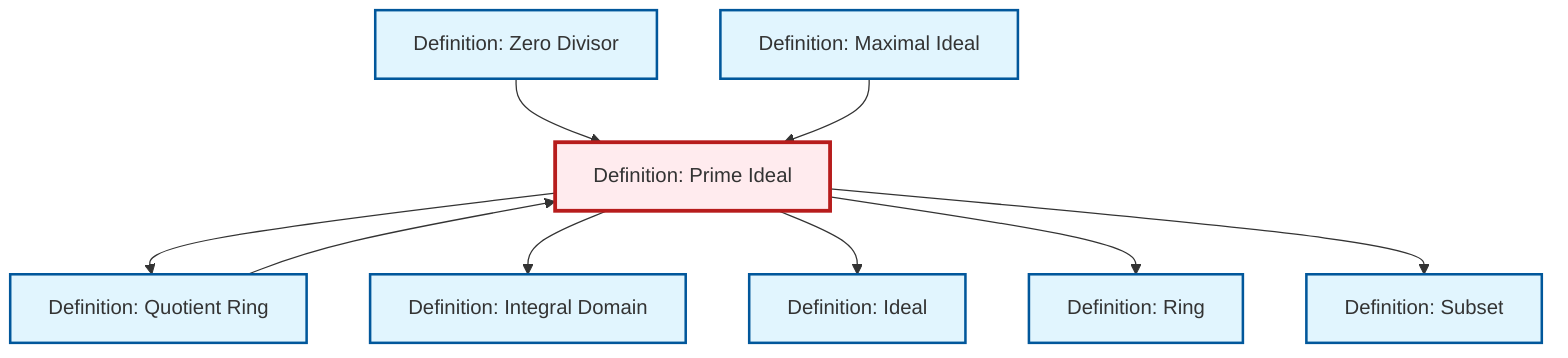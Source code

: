 graph TD
    classDef definition fill:#e1f5fe,stroke:#01579b,stroke-width:2px
    classDef theorem fill:#f3e5f5,stroke:#4a148c,stroke-width:2px
    classDef axiom fill:#fff3e0,stroke:#e65100,stroke-width:2px
    classDef example fill:#e8f5e9,stroke:#1b5e20,stroke-width:2px
    classDef current fill:#ffebee,stroke:#b71c1c,stroke-width:3px
    def-integral-domain["Definition: Integral Domain"]:::definition
    def-ideal["Definition: Ideal"]:::definition
    def-maximal-ideal["Definition: Maximal Ideal"]:::definition
    def-zero-divisor["Definition: Zero Divisor"]:::definition
    def-ring["Definition: Ring"]:::definition
    def-quotient-ring["Definition: Quotient Ring"]:::definition
    def-prime-ideal["Definition: Prime Ideal"]:::definition
    def-subset["Definition: Subset"]:::definition
    def-zero-divisor --> def-prime-ideal
    def-quotient-ring --> def-prime-ideal
    def-prime-ideal --> def-quotient-ring
    def-prime-ideal --> def-integral-domain
    def-maximal-ideal --> def-prime-ideal
    def-prime-ideal --> def-ideal
    def-prime-ideal --> def-ring
    def-prime-ideal --> def-subset
    class def-prime-ideal current